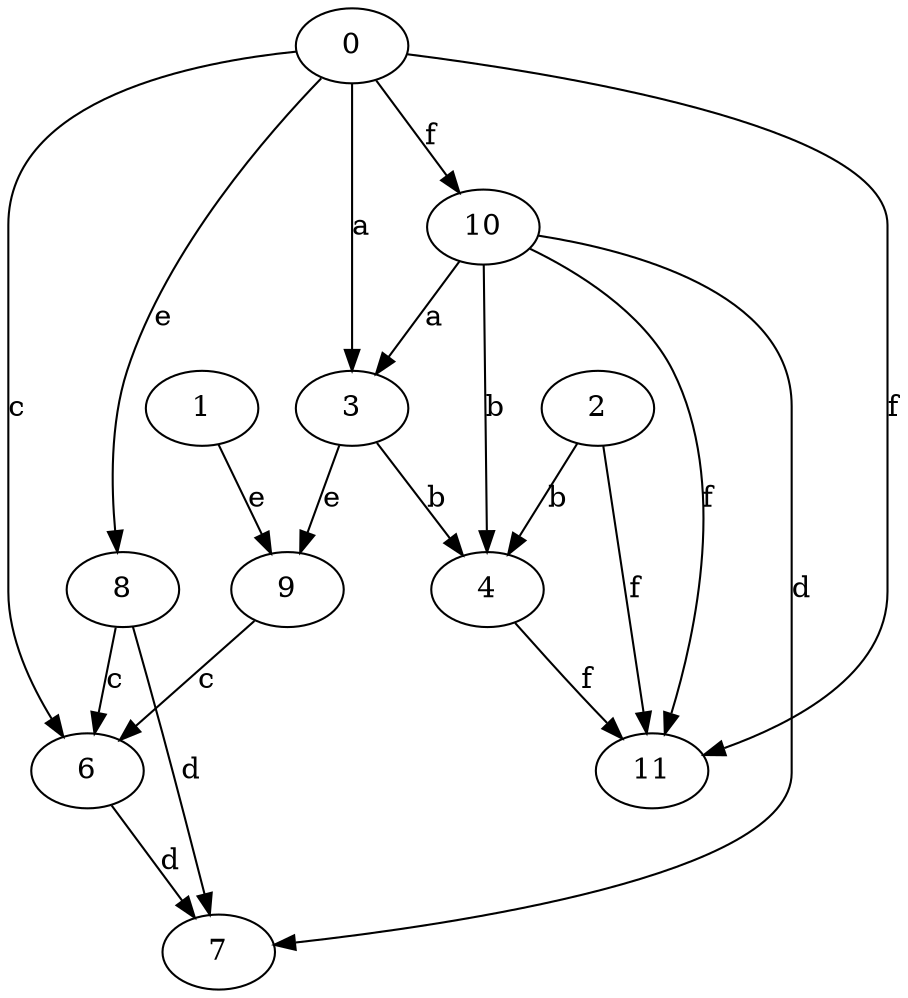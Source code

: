 strict digraph  {
2;
3;
4;
6;
0;
7;
8;
9;
10;
1;
11;
2 -> 4  [label=b];
2 -> 11  [label=f];
3 -> 4  [label=b];
3 -> 9  [label=e];
4 -> 11  [label=f];
6 -> 7  [label=d];
0 -> 3  [label=a];
0 -> 6  [label=c];
0 -> 8  [label=e];
0 -> 10  [label=f];
0 -> 11  [label=f];
8 -> 6  [label=c];
8 -> 7  [label=d];
9 -> 6  [label=c];
10 -> 3  [label=a];
10 -> 4  [label=b];
10 -> 7  [label=d];
10 -> 11  [label=f];
1 -> 9  [label=e];
}
